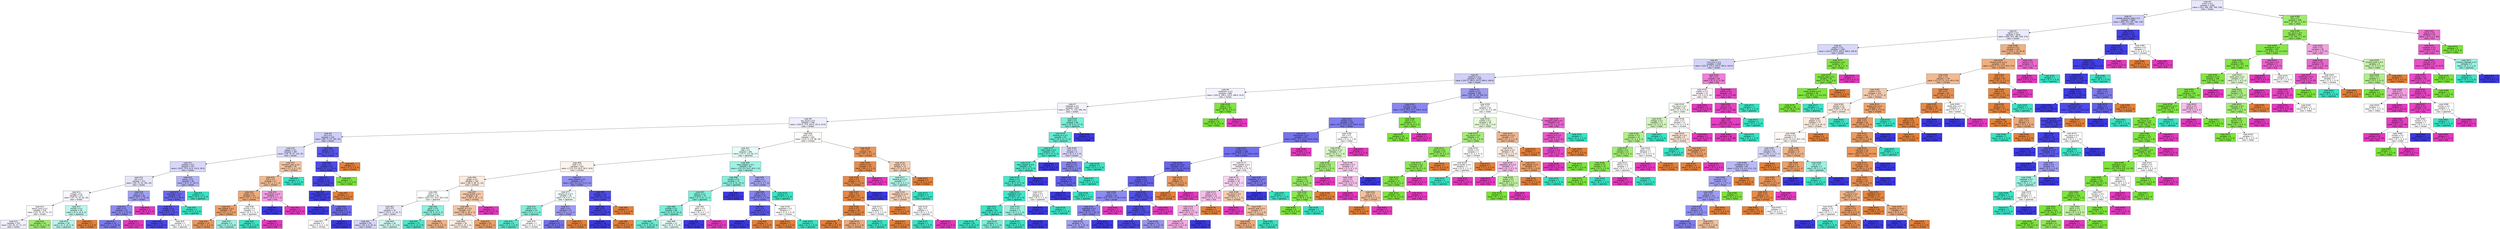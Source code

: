 digraph Tree {
node [shape=box, style="filled", color="black", fontname="helvetica"] ;
edge [fontname="helvetica"] ;
0 [label=<node &#35;0<br/>cumin &le; 0.5<br/>samples = 2298<br/>value = [412, 568, 290, 769, 259]<br/>class = korean>, fillcolor="#e8e8fc"] ;
1 [label=<node &#35;1<br/>roasted_sesame_seed &le; 0.5<br/>samples = 1860<br/>value = [408, 225, 285, 766, 176]<br/>class = korean>, fillcolor="#cfcef9"] ;
0 -> 1 [labeldistance=2.5, labelangle=45, headlabel="True"] ;
2 [label=<node &#35;2<br/>starch &le; 0.5<br/>samples = 1618<br/>value = [405, 225, 280, 534, 174]<br/>class = korean>, fillcolor="#eaeafc"] ;
1 -> 2 ;
3 [label=<node &#35;3<br/>yogurt &le; 0.5<br/>samples = 1399<br/>value = [253.0, 223.0, 264.0, 494.0, 165.0]<br/>class = korean>, fillcolor="#d7d7fa"] ;
2 -> 3 ;
4 [label=<node &#35;4<br/>lime_juice &le; 0.5<br/>samples = 1348<br/>value = [252.0, 175.0, 263.0, 494.0, 164.0]<br/>class = korean>, fillcolor="#d5d5f9"] ;
3 -> 4 ;
5 [label=<node &#35;5<br/>cayenne &le; 0.5<br/>samples = 1265<br/>value = [247.0, 166.0, 252.0, 494.0, 106.0]<br/>class = korean>, fillcolor="#d0d0f9"] ;
4 -> 5 ;
6 [label=<node &#35;6<br/>cardamom &le; 0.5<br/>samples = 866<br/>value = [202.0, 108.0, 233.0, 268.0, 55.0]<br/>class = korean>, fillcolor="#f4f4fe"] ;
5 -> 6 ;
7 [label=<node &#35;7<br/>seaweed &le; 0.5<br/>samples = 834<br/>value = [202, 77, 233, 268, 54]<br/>class = korean>, fillcolor="#f4f3fd"] ;
6 -> 7 ;
8 [label=<node &#35;8<br/>soy_sauce &le; 0.5<br/>samples = 766<br/>value = [202.0, 77.0, 182.0, 251.0, 54.0]<br/>class = korean>, fillcolor="#eeeefd"] ;
7 -> 8 ;
9 [label=<node &#35;9<br/>nut &le; 0.5<br/>samples = 424<br/>value = [80, 77, 67, 165, 35]<br/>class = korean>, fillcolor="#cfcef9"] ;
8 -> 9 ;
10 [label=<node &#35;10<br/>pepper &le; 0.5<br/>samples = 387<br/>value = [76, 76, 67, 133, 35]<br/>class = korean>, fillcolor="#dbdbfa"] ;
9 -> 10 ;
11 [label=<node &#35;11<br/>soybean &le; 0.5<br/>samples = 357<br/>value = [59.0, 75.0, 61.0, 132.0, 30.0]<br/>class = korean>, fillcolor="#d8d7fa"] ;
10 -> 11 ;
12 [label=<node &#35;12<br/>fish &le; 0.5<br/>samples = 311<br/>value = [59, 75, 44, 104, 29]<br/>class = korean>, fillcolor="#e7e7fc"] ;
11 -> 12 ;
13 [label=<node &#35;13<br/>vinegar &le; 0.5<br/>samples = 275<br/>value = [57, 74, 42, 82, 20]<br/>class = korean>, fillcolor="#f7f7fe"] ;
12 -> 13 ;
14 [label=<node &#35;14<br/>lemon_juice &le; 0.5<br/>samples = 236<br/>value = [53, 70, 23, 73, 17]<br/>class = korean>, fillcolor="#fbfbff"] ;
13 -> 14 ;
15 [label=<node &#35;15<br/>samples = 222<br/>value = [53, 59, 22, 71, 17]<br/>class = korean>, fillcolor="#f1f0fd"] ;
14 -> 15 ;
16 [label=<node &#35;16<br/>samples = 14<br/>value = [0, 11, 1, 2, 0]<br/>class = indian>, fillcolor="#9cec6b"] ;
14 -> 16 ;
17 [label=<node &#35;17<br/>chicken &le; 0.5<br/>samples = 39<br/>value = [4, 4, 19, 9, 3]<br/>class = japanese>, fillcolor="#bdf6ec"] ;
13 -> 17 ;
18 [label=<node &#35;18<br/>samples = 36<br/>value = [1, 4, 19, 9, 3]<br/>class = japanese>, fillcolor="#b6f5ea"] ;
17 -> 18 ;
19 [label=<node &#35;19<br/>samples = 3<br/>value = [3, 0, 0, 0, 0]<br/>class = chinese>, fillcolor="#e58139"] ;
17 -> 19 ;
20 [label=<node &#35;20<br/>pork &le; 0.5<br/>samples = 36<br/>value = [2, 1, 2, 22, 9]<br/>class = korean>, fillcolor="#a1a0f2"] ;
12 -> 20 ;
21 [label=<node &#35;21<br/>bean &le; 0.5<br/>samples = 33<br/>value = [2, 1, 2, 22, 6]<br/>class = korean>, fillcolor="#8b8af0"] ;
20 -> 21 ;
22 [label=<node &#35;22<br/>samples = 31<br/>value = [2, 1, 2, 22, 4]<br/>class = korean>, fillcolor="#7d7bee"] ;
21 -> 22 ;
23 [label=<node &#35;23<br/>samples = 2<br/>value = [0, 0, 0, 0, 2]<br/>class = thai>, fillcolor="#e539c0"] ;
21 -> 23 ;
24 [label=<node &#35;24<br/>samples = 3<br/>value = [0, 0, 0, 0, 3]<br/>class = thai>, fillcolor="#e539c0"] ;
20 -> 24 ;
25 [label=<node &#35;25<br/>barley &le; 0.5<br/>samples = 46<br/>value = [0, 0, 17, 28, 1]<br/>class = korean>, fillcolor="#b5b4f5"] ;
11 -> 25 ;
26 [label=<node &#35;26<br/>enokidake &le; 0.5<br/>samples = 35<br/>value = [0, 0, 6, 28, 1]<br/>class = korean>, fillcolor="#6b69eb"] ;
25 -> 26 ;
27 [label=<node &#35;27<br/>vinegar &le; 0.5<br/>samples = 32<br/>value = [0, 0, 3, 28, 1]<br/>class = korean>, fillcolor="#5754e9"] ;
26 -> 27 ;
28 [label=<node &#35;28<br/>samples = 30<br/>value = [0, 0, 2, 28, 0]<br/>class = korean>, fillcolor="#4a47e7"] ;
27 -> 28 ;
29 [label=<node &#35;29<br/>samples = 2<br/>value = [0, 0, 1, 0, 1]<br/>class = japanese>, fillcolor="#ffffff"] ;
27 -> 29 ;
30 [label=<node &#35;30<br/>samples = 3<br/>value = [0, 0, 3, 0, 0]<br/>class = japanese>, fillcolor="#39e5c5"] ;
26 -> 30 ;
31 [label=<node &#35;31<br/>samples = 11<br/>value = [0, 0, 11, 0, 0]<br/>class = japanese>, fillcolor="#39e5c5"] ;
25 -> 31 ;
32 [label=<node &#35;32<br/>mandarin_peel &le; 0.5<br/>samples = 30<br/>value = [17, 1, 6, 1, 5]<br/>class = chinese>, fillcolor="#f3c5a4"] ;
10 -> 32 ;
33 [label=<node &#35;33<br/>fish &le; 0.5<br/>samples = 27<br/>value = [17, 1, 3, 1, 5]<br/>class = chinese>, fillcolor="#f1ba93"] ;
32 -> 33 ;
34 [label=<node &#35;34<br/>bread &le; 0.5<br/>samples = 24<br/>value = [17, 1, 3, 0, 3]<br/>class = chinese>, fillcolor="#eeab7b"] ;
33 -> 34 ;
35 [label=<node &#35;35<br/>bell_pepper &le; 0.5<br/>samples = 22<br/>value = [17, 1, 2, 0, 2]<br/>class = chinese>, fillcolor="#eca06a"] ;
34 -> 35 ;
36 [label=<node &#35;36<br/>samples = 19<br/>value = [16, 1, 0, 0, 2]<br/>class = chinese>, fillcolor="#ea975c"] ;
35 -> 36 ;
37 [label=<node &#35;37<br/>samples = 3<br/>value = [1, 0, 2, 0, 0]<br/>class = japanese>, fillcolor="#9cf2e2"] ;
35 -> 37 ;
38 [label=<node &#35;38<br/>shrimp &le; 0.5<br/>samples = 2<br/>value = [0, 0, 1, 0, 1]<br/>class = japanese>, fillcolor="#ffffff"] ;
34 -> 38 ;
39 [label=<node &#35;39<br/>samples = 1<br/>value = [0, 0, 1, 0, 0]<br/>class = japanese>, fillcolor="#39e5c5"] ;
38 -> 39 ;
40 [label=<node &#35;40<br/>samples = 1<br/>value = [0, 0, 0, 0, 1]<br/>class = thai>, fillcolor="#e539c0"] ;
38 -> 40 ;
41 [label=<node &#35;41<br/>lemongrass &le; 0.5<br/>samples = 3<br/>value = [0, 0, 0, 1, 2]<br/>class = thai>, fillcolor="#f29ce0"] ;
33 -> 41 ;
42 [label=<node &#35;42<br/>samples = 1<br/>value = [0, 0, 0, 1, 0]<br/>class = korean>, fillcolor="#3c39e5"] ;
41 -> 42 ;
43 [label=<node &#35;43<br/>samples = 2<br/>value = [0, 0, 0, 0, 2]<br/>class = thai>, fillcolor="#e539c0"] ;
41 -> 43 ;
44 [label=<node &#35;44<br/>samples = 3<br/>value = [0, 0, 3, 0, 0]<br/>class = japanese>, fillcolor="#39e5c5"] ;
32 -> 44 ;
45 [label=<node &#35;45<br/>pepper &le; 0.5<br/>samples = 37<br/>value = [4, 1, 0, 32, 0]<br/>class = korean>, fillcolor="#5a57e9"] ;
9 -> 45 ;
46 [label=<node &#35;46<br/>rose &le; 0.5<br/>samples = 35<br/>value = [2, 1, 0, 32, 0]<br/>class = korean>, fillcolor="#4e4be7"] ;
45 -> 46 ;
47 [label=<node &#35;47<br/>shellfish &le; 0.5<br/>samples = 34<br/>value = [2, 0, 0, 32, 0]<br/>class = korean>, fillcolor="#4845e7"] ;
46 -> 47 ;
48 [label=<node &#35;48<br/>cane_molasses &le; 0.5<br/>samples = 33<br/>value = [1, 0, 0, 32, 0]<br/>class = korean>, fillcolor="#423fe6"] ;
47 -> 48 ;
49 [label=<node &#35;49<br/>samples = 28<br/>value = [0, 0, 0, 28, 0]<br/>class = korean>, fillcolor="#3c39e5"] ;
48 -> 49 ;
50 [label=<node &#35;50<br/>ginger &le; 0.5<br/>samples = 5<br/>value = [1, 0, 0, 4, 0]<br/>class = korean>, fillcolor="#6d6aec"] ;
48 -> 50 ;
51 [label=<node &#35;51<br/>samples = 2<br/>value = [1, 0, 0, 1, 0]<br/>class = chinese>, fillcolor="#ffffff"] ;
50 -> 51 ;
52 [label=<node &#35;52<br/>samples = 3<br/>value = [0, 0, 0, 3, 0]<br/>class = korean>, fillcolor="#3c39e5"] ;
50 -> 52 ;
53 [label=<node &#35;53<br/>samples = 1<br/>value = [1, 0, 0, 0, 0]<br/>class = chinese>, fillcolor="#e58139"] ;
47 -> 53 ;
54 [label=<node &#35;54<br/>samples = 1<br/>value = [0, 1, 0, 0, 0]<br/>class = indian>, fillcolor="#7be539"] ;
46 -> 54 ;
55 [label=<node &#35;55<br/>samples = 2<br/>value = [2, 0, 0, 0, 0]<br/>class = chinese>, fillcolor="#e58139"] ;
45 -> 55 ;
56 [label=<node &#35;56<br/>pork &le; 0.5<br/>samples = 342<br/>value = [122, 0, 115, 86, 19]<br/>class = chinese>, fillcolor="#fefbf9"] ;
8 -> 56 ;
57 [label=<node &#35;57<br/>sake &le; 0.5<br/>samples = 286<br/>value = [75, 0, 110, 84, 17]<br/>class = japanese>, fillcolor="#e6fcf8"] ;
56 -> 57 ;
58 [label=<node &#35;58<br/>beef &le; 0.5<br/>samples = 202<br/>value = [72.0, 0.0, 56.0, 58.0, 16.0]<br/>class = chinese>, fillcolor="#fcf3ec"] ;
57 -> 58 ;
59 [label=<node &#35;59<br/>ginger &le; 0.5<br/>samples = 160<br/>value = [66, 0, 48, 31, 15]<br/>class = chinese>, fillcolor="#fbebdf"] ;
58 -> 59 ;
60 [label=<node &#35;60<br/>wine &le; 0.5<br/>samples = 95<br/>value = [28.0, 0.0, 30.0, 29.0, 8.0]<br/>class = japanese>, fillcolor="#fcfffe"] ;
59 -> 60 ;
61 [label=<node &#35;61<br/>rice &le; 0.5<br/>samples = 76<br/>value = [23, 0, 17, 29, 7]<br/>class = korean>, fillcolor="#e9e9fc"] ;
60 -> 61 ;
62 [label=<node &#35;62<br/>samples = 50<br/>value = [18, 0, 6, 25, 1]<br/>class = korean>, fillcolor="#d4d4f9"] ;
61 -> 62 ;
63 [label=<node &#35;63<br/>samples = 26<br/>value = [5, 0, 11, 4, 6]<br/>class = japanese>, fillcolor="#cef8f0"] ;
61 -> 63 ;
64 [label=<node &#35;64<br/>garlic &le; 0.5<br/>samples = 19<br/>value = [5, 0, 13, 0, 1]<br/>class = japanese>, fillcolor="#8ef0de"] ;
60 -> 64 ;
65 [label=<node &#35;65<br/>samples = 13<br/>value = [1, 0, 12, 0, 0]<br/>class = japanese>, fillcolor="#49e7ca"] ;
64 -> 65 ;
66 [label=<node &#35;66<br/>samples = 6<br/>value = [4, 0, 1, 0, 1]<br/>class = chinese>, fillcolor="#efb388"] ;
64 -> 66 ;
67 [label=<node &#35;67<br/>peanut_butter &le; 0.5<br/>samples = 65<br/>value = [38, 0, 18, 2, 7]<br/>class = chinese>, fillcolor="#f4c9ab"] ;
59 -> 67 ;
68 [label=<node &#35;68<br/>sesame_oil &le; 0.5<br/>samples = 61<br/>value = [38, 0, 18, 2, 3]<br/>class = chinese>, fillcolor="#f3c4a3"] ;
67 -> 68 ;
69 [label=<node &#35;69<br/>samples = 36<br/>value = [18, 0, 15, 1, 2]<br/>class = chinese>, fillcolor="#fbede3"] ;
68 -> 69 ;
70 [label=<node &#35;70<br/>samples = 25<br/>value = [20, 0, 3, 1, 1]<br/>class = chinese>, fillcolor="#eb9e66"] ;
68 -> 70 ;
71 [label=<node &#35;71<br/>samples = 4<br/>value = [0, 0, 0, 0, 4]<br/>class = thai>, fillcolor="#e539c0"] ;
67 -> 71 ;
72 [label=<node &#35;72<br/>black_pepper &le; 0.5<br/>samples = 42<br/>value = [6.0, 0.0, 8.0, 27.0, 1.0]<br/>class = korean>, fillcolor="#9290f0"] ;
58 -> 72 ;
73 [label=<node &#35;73<br/>sesame_oil &le; 0.5<br/>samples = 20<br/>value = [4, 0, 8, 7, 1]<br/>class = japanese>, fillcolor="#f0fdfb"] ;
72 -> 73 ;
74 [label=<node &#35;74<br/>carrot &le; 0.5<br/>samples = 10<br/>value = [2, 0, 7, 1, 0]<br/>class = japanese>, fillcolor="#83efdb"] ;
73 -> 74 ;
75 [label=<node &#35;75<br/>samples = 8<br/>value = [1, 0, 7, 0, 0]<br/>class = japanese>, fillcolor="#55e9cd"] ;
74 -> 75 ;
76 [label=<node &#35;76<br/>samples = 2<br/>value = [1, 0, 0, 1, 0]<br/>class = chinese>, fillcolor="#ffffff"] ;
74 -> 76 ;
77 [label=<node &#35;77<br/>bean &le; 0.5<br/>samples = 10<br/>value = [2, 0, 1, 6, 1]<br/>class = korean>, fillcolor="#9e9cf2"] ;
73 -> 77 ;
78 [label=<node &#35;78<br/>samples = 8<br/>value = [0, 0, 1, 6, 1]<br/>class = korean>, fillcolor="#7472ec"] ;
77 -> 78 ;
79 [label=<node &#35;79<br/>samples = 2<br/>value = [2, 0, 0, 0, 0]<br/>class = chinese>, fillcolor="#e58139"] ;
77 -> 79 ;
80 [label=<node &#35;80<br/>soybean &le; 0.5<br/>samples = 22<br/>value = [2, 0, 0, 20, 0]<br/>class = korean>, fillcolor="#504de8"] ;
72 -> 80 ;
81 [label=<node &#35;81<br/>leek &le; 0.5<br/>samples = 21<br/>value = [1, 0, 0, 20, 0]<br/>class = korean>, fillcolor="#4643e6"] ;
80 -> 81 ;
82 [label=<node &#35;82<br/>samples = 20<br/>value = [0, 0, 0, 20, 0]<br/>class = korean>, fillcolor="#3c39e5"] ;
81 -> 82 ;
83 [label=<node &#35;83<br/>samples = 1<br/>value = [1, 0, 0, 0, 0]<br/>class = chinese>, fillcolor="#e58139"] ;
81 -> 83 ;
84 [label=<node &#35;84<br/>samples = 1<br/>value = [1, 0, 0, 0, 0]<br/>class = chinese>, fillcolor="#e58139"] ;
80 -> 84 ;
85 [label=<node &#35;85<br/>black_pepper &le; 0.5<br/>samples = 84<br/>value = [3.0, 0.0, 54.0, 26.0, 1.0]<br/>class = japanese>, fillcolor="#9ff2e3"] ;
57 -> 85 ;
86 [label=<node &#35;86<br/>tomato &le; 0.5<br/>samples = 72<br/>value = [1, 0, 51, 19, 1]<br/>class = japanese>, fillcolor="#87efdc"] ;
85 -> 86 ;
87 [label=<node &#35;87<br/>peanut &le; 0.5<br/>samples = 70<br/>value = [1, 0, 51, 17, 1]<br/>class = japanese>, fillcolor="#80eeda"] ;
86 -> 87 ;
88 [label=<node &#35;88<br/>shiitake &le; 0.5<br/>samples = 68<br/>value = [1, 0, 51, 16, 0]<br/>class = japanese>, fillcolor="#7aeed8"] ;
87 -> 88 ;
89 [label=<node &#35;89<br/>samples = 55<br/>value = [1, 0, 44, 10, 0]<br/>class = japanese>, fillcolor="#69ebd3"] ;
88 -> 89 ;
90 [label=<node &#35;90<br/>samples = 13<br/>value = [0, 0, 7, 6, 0]<br/>class = japanese>, fillcolor="#e3fbf7"] ;
88 -> 90 ;
91 [label=<node &#35;91<br/>garlic &le; 0.5<br/>samples = 2<br/>value = [0, 0, 0, 1, 1]<br/>class = korean>, fillcolor="#ffffff"] ;
87 -> 91 ;
92 [label=<node &#35;92<br/>samples = 1<br/>value = [0, 0, 0, 1, 0]<br/>class = korean>, fillcolor="#3c39e5"] ;
91 -> 92 ;
93 [label=<node &#35;93<br/>samples = 1<br/>value = [0, 0, 0, 0, 1]<br/>class = thai>, fillcolor="#e539c0"] ;
91 -> 93 ;
94 [label=<node &#35;94<br/>samples = 2<br/>value = [0, 0, 0, 2, 0]<br/>class = korean>, fillcolor="#3c39e5"] ;
86 -> 94 ;
95 [label=<node &#35;95<br/>kelp &le; 0.5<br/>samples = 12<br/>value = [2, 0, 3, 7, 0]<br/>class = korean>, fillcolor="#a8a7f3"] ;
85 -> 95 ;
96 [label=<node &#35;96<br/>carrot &le; 0.5<br/>samples = 10<br/>value = [2, 0, 1, 7, 0]<br/>class = korean>, fillcolor="#8583ef"] ;
95 -> 96 ;
97 [label=<node &#35;97<br/>nut &le; 0.5<br/>samples = 8<br/>value = [1, 0, 0, 7, 0]<br/>class = korean>, fillcolor="#5855e9"] ;
96 -> 97 ;
98 [label=<node &#35;98<br/>samples = 7<br/>value = [0, 0, 0, 7, 0]<br/>class = korean>, fillcolor="#3c39e5"] ;
97 -> 98 ;
99 [label=<node &#35;99<br/>samples = 1<br/>value = [1, 0, 0, 0, 0]<br/>class = chinese>, fillcolor="#e58139"] ;
97 -> 99 ;
100 [label=<node &#35;100<br/>vegetable &le; 0.5<br/>samples = 2<br/>value = [1, 0, 1, 0, 0]<br/>class = chinese>, fillcolor="#ffffff"] ;
96 -> 100 ;
101 [label=<node &#35;101<br/>samples = 1<br/>value = [1, 0, 0, 0, 0]<br/>class = chinese>, fillcolor="#e58139"] ;
100 -> 101 ;
102 [label=<node &#35;102<br/>samples = 1<br/>value = [0, 0, 1, 0, 0]<br/>class = japanese>, fillcolor="#39e5c5"] ;
100 -> 102 ;
103 [label=<node &#35;103<br/>samples = 2<br/>value = [0, 0, 2, 0, 0]<br/>class = japanese>, fillcolor="#39e5c5"] ;
95 -> 103 ;
104 [label=<node &#35;104<br/>rice &le; 0.5<br/>samples = 56<br/>value = [47, 0, 5, 2, 2]<br/>class = chinese>, fillcolor="#ea975c"] ;
56 -> 104 ;
105 [label=<node &#35;105<br/>coconut &le; 0.5<br/>samples = 44<br/>value = [40, 0, 1, 2, 1]<br/>class = chinese>, fillcolor="#e78d4c"] ;
104 -> 105 ;
106 [label=<node &#35;106<br/>yeast &le; 0.5<br/>samples = 43<br/>value = [40, 0, 1, 2, 0]<br/>class = chinese>, fillcolor="#e78a47"] ;
105 -> 106 ;
107 [label=<node &#35;107<br/>cider &le; 0.5<br/>samples = 42<br/>value = [40, 0, 1, 1, 0]<br/>class = chinese>, fillcolor="#e68743"] ;
106 -> 107 ;
108 [label=<node &#35;108<br/>onion &le; 0.5<br/>samples = 40<br/>value = [39, 0, 0, 1, 0]<br/>class = chinese>, fillcolor="#e6843e"] ;
107 -> 108 ;
109 [label=<node &#35;109<br/>samples = 36<br/>value = [36, 0, 0, 0, 0]<br/>class = chinese>, fillcolor="#e58139"] ;
108 -> 109 ;
110 [label=<node &#35;110<br/>samples = 4<br/>value = [3, 0, 0, 1, 0]<br/>class = chinese>, fillcolor="#eeab7b"] ;
108 -> 110 ;
111 [label=<node &#35;111<br/>sherry &le; 0.5<br/>samples = 2<br/>value = [1, 0, 1, 0, 0]<br/>class = chinese>, fillcolor="#ffffff"] ;
107 -> 111 ;
112 [label=<node &#35;112<br/>samples = 1<br/>value = [0, 0, 1, 0, 0]<br/>class = japanese>, fillcolor="#39e5c5"] ;
111 -> 112 ;
113 [label=<node &#35;113<br/>samples = 1<br/>value = [1, 0, 0, 0, 0]<br/>class = chinese>, fillcolor="#e58139"] ;
111 -> 113 ;
114 [label=<node &#35;114<br/>samples = 1<br/>value = [0, 0, 0, 1, 0]<br/>class = korean>, fillcolor="#3c39e5"] ;
106 -> 114 ;
115 [label=<node &#35;115<br/>samples = 1<br/>value = [0, 0, 0, 0, 1]<br/>class = thai>, fillcolor="#e539c0"] ;
105 -> 115 ;
116 [label=<node &#35;116<br/>pepper &le; 0.5<br/>samples = 12<br/>value = [7, 0, 4, 0, 1]<br/>class = chinese>, fillcolor="#f5d0b5"] ;
104 -> 116 ;
117 [label=<node &#35;117<br/>sesame_oil &le; 0.5<br/>samples = 7<br/>value = [2, 0, 4, 0, 1]<br/>class = japanese>, fillcolor="#b0f5e8"] ;
116 -> 117 ;
118 [label=<node &#35;118<br/>vegetable_oil &le; 0.5<br/>samples = 4<br/>value = [2, 0, 1, 0, 1]<br/>class = chinese>, fillcolor="#f6d5bd"] ;
117 -> 118 ;
119 [label=<node &#35;119<br/>samples = 2<br/>value = [2, 0, 0, 0, 0]<br/>class = chinese>, fillcolor="#e58139"] ;
118 -> 119 ;
120 [label=<node &#35;120<br/>egg &le; 0.5<br/>samples = 2<br/>value = [0, 0, 1, 0, 1]<br/>class = japanese>, fillcolor="#ffffff"] ;
118 -> 120 ;
121 [label=<node &#35;121<br/>samples = 1<br/>value = [0, 0, 1, 0, 0]<br/>class = japanese>, fillcolor="#39e5c5"] ;
120 -> 121 ;
122 [label=<node &#35;122<br/>samples = 1<br/>value = [0, 0, 0, 0, 1]<br/>class = thai>, fillcolor="#e539c0"] ;
120 -> 122 ;
123 [label=<node &#35;123<br/>samples = 3<br/>value = [0, 0, 3, 0, 0]<br/>class = japanese>, fillcolor="#39e5c5"] ;
117 -> 123 ;
124 [label=<node &#35;124<br/>samples = 5<br/>value = [5, 0, 0, 0, 0]<br/>class = chinese>, fillcolor="#e58139"] ;
116 -> 124 ;
125 [label=<node &#35;125<br/>beef &le; 0.5<br/>samples = 68<br/>value = [0, 0, 51, 17, 0]<br/>class = japanese>, fillcolor="#7beed8"] ;
7 -> 125 ;
126 [label=<node &#35;126<br/>sesame_oil &le; 0.5<br/>samples = 62<br/>value = [0, 0, 51, 11, 0]<br/>class = japanese>, fillcolor="#64ebd2"] ;
125 -> 126 ;
127 [label=<node &#35;127<br/>black_bean &le; 0.5<br/>samples = 53<br/>value = [0, 0, 47, 6, 0]<br/>class = japanese>, fillcolor="#52e8cc"] ;
126 -> 127 ;
128 [label=<node &#35;128<br/>black_pepper &le; 0.5<br/>samples = 52<br/>value = [0, 0, 47, 5, 0]<br/>class = japanese>, fillcolor="#4ee8cb"] ;
127 -> 128 ;
129 [label=<node &#35;129<br/>wheat &le; 0.5<br/>samples = 51<br/>value = [0, 0, 47, 4, 0]<br/>class = japanese>, fillcolor="#4ae7ca"] ;
128 -> 129 ;
130 [label=<node &#35;130<br/>vegetable &le; 0.5<br/>samples = 47<br/>value = [0, 0, 45, 2, 0]<br/>class = japanese>, fillcolor="#42e6c8"] ;
129 -> 130 ;
131 [label=<node &#35;131<br/>kelp &le; 0.5<br/>samples = 44<br/>value = [0, 0, 43, 1, 0]<br/>class = japanese>, fillcolor="#3ee6c6"] ;
130 -> 131 ;
132 [label=<node &#35;132<br/>samples = 40<br/>value = [0, 0, 40, 0, 0]<br/>class = japanese>, fillcolor="#39e5c5"] ;
131 -> 132 ;
133 [label=<node &#35;133<br/>samples = 4<br/>value = [0, 0, 3, 1, 0]<br/>class = japanese>, fillcolor="#7beed8"] ;
131 -> 133 ;
134 [label=<node &#35;134<br/>tuna &le; 0.5<br/>samples = 3<br/>value = [0, 0, 2, 1, 0]<br/>class = japanese>, fillcolor="#9cf2e2"] ;
130 -> 134 ;
135 [label=<node &#35;135<br/>samples = 2<br/>value = [0, 0, 2, 0, 0]<br/>class = japanese>, fillcolor="#39e5c5"] ;
134 -> 135 ;
136 [label=<node &#35;136<br/>samples = 1<br/>value = [0, 0, 0, 1, 0]<br/>class = korean>, fillcolor="#3c39e5"] ;
134 -> 136 ;
137 [label=<node &#35;137<br/>squid &le; 0.5<br/>samples = 4<br/>value = [0, 0, 2, 2, 0]<br/>class = japanese>, fillcolor="#ffffff"] ;
129 -> 137 ;
138 [label=<node &#35;138<br/>samples = 2<br/>value = [0, 0, 0, 2, 0]<br/>class = korean>, fillcolor="#3c39e5"] ;
137 -> 138 ;
139 [label=<node &#35;139<br/>samples = 2<br/>value = [0, 0, 2, 0, 0]<br/>class = japanese>, fillcolor="#39e5c5"] ;
137 -> 139 ;
140 [label=<node &#35;140<br/>samples = 1<br/>value = [0, 0, 0, 1, 0]<br/>class = korean>, fillcolor="#3c39e5"] ;
128 -> 140 ;
141 [label=<node &#35;141<br/>samples = 1<br/>value = [0, 0, 0, 1, 0]<br/>class = korean>, fillcolor="#3c39e5"] ;
127 -> 141 ;
142 [label=<node &#35;142<br/>wine &le; 0.5<br/>samples = 9<br/>value = [0, 0, 4, 5, 0]<br/>class = korean>, fillcolor="#d8d7fa"] ;
126 -> 142 ;
143 [label=<node &#35;143<br/>lettuce &le; 0.5<br/>samples = 7<br/>value = [0, 0, 2, 5, 0]<br/>class = korean>, fillcolor="#8a88ef"] ;
142 -> 143 ;
144 [label=<node &#35;144<br/>chicken &le; 0.5<br/>samples = 6<br/>value = [0, 0, 1, 5, 0]<br/>class = korean>, fillcolor="#6361ea"] ;
143 -> 144 ;
145 [label=<node &#35;145<br/>samples = 5<br/>value = [0, 0, 0, 5, 0]<br/>class = korean>, fillcolor="#3c39e5"] ;
144 -> 145 ;
146 [label=<node &#35;146<br/>samples = 1<br/>value = [0, 0, 1, 0, 0]<br/>class = japanese>, fillcolor="#39e5c5"] ;
144 -> 146 ;
147 [label=<node &#35;147<br/>samples = 1<br/>value = [0, 0, 1, 0, 0]<br/>class = japanese>, fillcolor="#39e5c5"] ;
143 -> 147 ;
148 [label=<node &#35;148<br/>samples = 2<br/>value = [0, 0, 2, 0, 0]<br/>class = japanese>, fillcolor="#39e5c5"] ;
142 -> 148 ;
149 [label=<node &#35;149<br/>samples = 6<br/>value = [0, 0, 0, 6, 0]<br/>class = korean>, fillcolor="#3c39e5"] ;
125 -> 149 ;
150 [label=<node &#35;150<br/>bean &le; 0.5<br/>samples = 32<br/>value = [0, 31, 0, 0, 1]<br/>class = indian>, fillcolor="#7fe63f"] ;
6 -> 150 ;
151 [label=<node &#35;151<br/>samples = 31<br/>value = [0, 31, 0, 0, 0]<br/>class = indian>, fillcolor="#7be539"] ;
150 -> 151 ;
152 [label=<node &#35;152<br/>samples = 1<br/>value = [0, 0, 0, 0, 1]<br/>class = thai>, fillcolor="#e539c0"] ;
150 -> 152 ;
153 [label=<node &#35;153<br/>cilantro &le; 0.5<br/>samples = 399<br/>value = [45, 58, 19, 226, 51]<br/>class = korean>, fillcolor="#9f9df2"] ;
5 -> 153 ;
154 [label=<node &#35;154<br/>turmeric &le; 0.5<br/>samples = 345<br/>value = [31.0, 39.0, 16.0, 226.0, 33.0]<br/>class = korean>, fillcolor="#8886ef"] ;
153 -> 154 ;
155 [label=<node &#35;155<br/>tomato &le; 0.5<br/>samples = 328<br/>value = [31.0, 23.0, 16.0, 226.0, 32.0]<br/>class = korean>, fillcolor="#7f7dee"] ;
154 -> 155 ;
156 [label=<node &#35;156<br/>lemongrass &le; 0.5<br/>samples = 307<br/>value = [28.0, 15.0, 15.0, 225.0, 24.0]<br/>class = korean>, fillcolor="#7573ed"] ;
155 -> 156 ;
157 [label=<node &#35;157<br/>chicken &le; 0.5<br/>samples = 299<br/>value = [28.0, 15.0, 15.0, 225.0, 16.0]<br/>class = korean>, fillcolor="#716fec"] ;
156 -> 157 ;
158 [label=<node &#35;158<br/>peanut_oil &le; 0.5<br/>samples = 277<br/>value = [24, 15, 10, 219, 9]<br/>class = korean>, fillcolor="#6966eb"] ;
157 -> 158 ;
159 [label=<node &#35;159<br/>scallion &le; 0.5<br/>samples = 271<br/>value = [19, 15, 10, 219, 8]<br/>class = korean>, fillcolor="#6462ea"] ;
158 -> 159 ;
160 [label=<node &#35;160<br/>lime &le; 0.5<br/>samples = 95<br/>value = [5.0, 15.0, 7.0, 62.0, 6.0]<br/>class = korean>, fillcolor="#8c8bf0"] ;
159 -> 160 ;
161 [label=<node &#35;161<br/>vegetable &le; 0.5<br/>samples = 92<br/>value = [5, 15, 7, 62, 3]<br/>class = korean>, fillcolor="#8886ef"] ;
160 -> 161 ;
162 [label=<node &#35;162<br/>samples = 72<br/>value = [5, 15, 7, 42, 3]<br/>class = korean>, fillcolor="#a3a1f3"] ;
161 -> 162 ;
163 [label=<node &#35;163<br/>samples = 20<br/>value = [0, 0, 0, 20, 0]<br/>class = korean>, fillcolor="#3c39e5"] ;
161 -> 163 ;
164 [label=<node &#35;164<br/>samples = 3<br/>value = [0, 0, 0, 0, 3]<br/>class = thai>, fillcolor="#e539c0"] ;
160 -> 164 ;
165 [label=<node &#35;165<br/>peanut &le; 0.5<br/>samples = 176<br/>value = [14, 0, 3, 157, 2]<br/>class = korean>, fillcolor="#5350e8"] ;
159 -> 165 ;
166 [label=<node &#35;166<br/>vinegar &le; 0.5<br/>samples = 174<br/>value = [14, 0, 3, 157, 0]<br/>class = korean>, fillcolor="#514ee8"] ;
165 -> 166 ;
167 [label=<node &#35;167<br/>samples = 151<br/>value = [8, 0, 1, 142, 0]<br/>class = korean>, fillcolor="#4845e7"] ;
166 -> 167 ;
168 [label=<node &#35;168<br/>samples = 23<br/>value = [6, 0, 2, 15, 0]<br/>class = korean>, fillcolor="#9896f1"] ;
166 -> 168 ;
169 [label=<node &#35;169<br/>samples = 2<br/>value = [0, 0, 0, 0, 2]<br/>class = thai>, fillcolor="#e539c0"] ;
165 -> 169 ;
170 [label=<node &#35;170<br/>egg &le; 0.5<br/>samples = 6<br/>value = [5, 0, 0, 0, 1]<br/>class = chinese>, fillcolor="#ea9a61"] ;
158 -> 170 ;
171 [label=<node &#35;171<br/>samples = 5<br/>value = [5, 0, 0, 0, 0]<br/>class = chinese>, fillcolor="#e58139"] ;
170 -> 171 ;
172 [label=<node &#35;172<br/>samples = 1<br/>value = [0, 0, 0, 0, 1]<br/>class = thai>, fillcolor="#e539c0"] ;
170 -> 172 ;
173 [label=<node &#35;173<br/>black_pepper &le; 0.5<br/>samples = 22<br/>value = [4, 0, 5, 6, 7]<br/>class = thai>, fillcolor="#fdf3fb"] ;
157 -> 173 ;
174 [label=<node &#35;174<br/>vinegar &le; 0.5<br/>samples = 18<br/>value = [4, 0, 4, 3, 7]<br/>class = thai>, fillcolor="#f9d5f2"] ;
173 -> 174 ;
175 [label=<node &#35;175<br/>sherry &le; 0.5<br/>samples = 12<br/>value = [1, 0, 3, 2, 6]<br/>class = thai>, fillcolor="#f6bdea"] ;
174 -> 175 ;
176 [label=<node &#35;176<br/>sake &le; 0.5<br/>samples = 11<br/>value = [0, 0, 3, 2, 6]<br/>class = thai>, fillcolor="#f5b5e7"] ;
175 -> 176 ;
177 [label=<node &#35;177<br/>samples = 10<br/>value = [0, 0, 3, 1, 6]<br/>class = thai>, fillcolor="#f4aae4"] ;
176 -> 177 ;
178 [label=<node &#35;178<br/>samples = 1<br/>value = [0, 0, 0, 1, 0]<br/>class = korean>, fillcolor="#3c39e5"] ;
176 -> 178 ;
179 [label=<node &#35;179<br/>samples = 1<br/>value = [1, 0, 0, 0, 0]<br/>class = chinese>, fillcolor="#e58139"] ;
175 -> 179 ;
180 [label=<node &#35;180<br/>soy_sauce &le; 0.5<br/>samples = 6<br/>value = [3, 0, 1, 1, 1]<br/>class = chinese>, fillcolor="#f5cdb0"] ;
174 -> 180 ;
181 [label=<node &#35;181<br/>samples = 1<br/>value = [0, 0, 0, 0, 1]<br/>class = thai>, fillcolor="#e539c0"] ;
180 -> 181 ;
182 [label=<node &#35;182<br/>sesame_seed &le; 0.5<br/>samples = 5<br/>value = [3, 0, 1, 1, 0]<br/>class = chinese>, fillcolor="#f2c09c"] ;
180 -> 182 ;
183 [label=<node &#35;183<br/>samples = 4<br/>value = [3, 0, 0, 1, 0]<br/>class = chinese>, fillcolor="#eeab7b"] ;
182 -> 183 ;
184 [label=<node &#35;184<br/>samples = 1<br/>value = [0, 0, 1, 0, 0]<br/>class = japanese>, fillcolor="#39e5c5"] ;
182 -> 184 ;
185 [label=<node &#35;185<br/>vegetable_oil &le; 0.5<br/>samples = 4<br/>value = [0, 0, 1, 3, 0]<br/>class = korean>, fillcolor="#7d7bee"] ;
173 -> 185 ;
186 [label=<node &#35;186<br/>samples = 3<br/>value = [0, 0, 0, 3, 0]<br/>class = korean>, fillcolor="#3c39e5"] ;
185 -> 186 ;
187 [label=<node &#35;187<br/>samples = 1<br/>value = [0, 0, 1, 0, 0]<br/>class = japanese>, fillcolor="#39e5c5"] ;
185 -> 187 ;
188 [label=<node &#35;188<br/>samples = 8<br/>value = [0, 0, 0, 0, 8]<br/>class = thai>, fillcolor="#e539c0"] ;
156 -> 188 ;
189 [label=<node &#35;189<br/>fish &le; 0.5<br/>samples = 21<br/>value = [3, 8, 1, 1, 8]<br/>class = indian>, fillcolor="#ffffff"] ;
155 -> 189 ;
190 [label=<node &#35;190<br/>soy_sauce &le; 0.5<br/>samples = 17<br/>value = [3, 8, 1, 1, 4]<br/>class = indian>, fillcolor="#d6f7c2"] ;
189 -> 190 ;
191 [label=<node &#35;191<br/>coconut &le; 0.5<br/>samples = 11<br/>value = [1, 8, 1, 0, 1]<br/>class = indian>, fillcolor="#a3ed74"] ;
190 -> 191 ;
192 [label=<node &#35;192<br/>bacon &le; 0.5<br/>samples = 10<br/>value = [1, 8, 1, 0, 0]<br/>class = indian>, fillcolor="#98eb65"] ;
191 -> 192 ;
193 [label=<node &#35;193<br/>bay &le; 0.5<br/>samples = 9<br/>value = [0, 8, 1, 0, 0]<br/>class = indian>, fillcolor="#8ce852"] ;
192 -> 193 ;
194 [label=<node &#35;194<br/>samples = 8<br/>value = [0, 8, 0, 0, 0]<br/>class = indian>, fillcolor="#7be539"] ;
193 -> 194 ;
195 [label=<node &#35;195<br/>samples = 1<br/>value = [0, 0, 1, 0, 0]<br/>class = japanese>, fillcolor="#39e5c5"] ;
193 -> 195 ;
196 [label=<node &#35;196<br/>samples = 1<br/>value = [1, 0, 0, 0, 0]<br/>class = chinese>, fillcolor="#e58139"] ;
192 -> 196 ;
197 [label=<node &#35;197<br/>samples = 1<br/>value = [0, 0, 0, 0, 1]<br/>class = thai>, fillcolor="#e539c0"] ;
191 -> 197 ;
198 [label=<node &#35;198<br/>matsutake &le; 0.5<br/>samples = 6<br/>value = [2, 0, 0, 1, 3]<br/>class = thai>, fillcolor="#f8ceef"] ;
190 -> 198 ;
199 [label=<node &#35;199<br/>corn &le; 0.5<br/>samples = 5<br/>value = [2, 0, 0, 0, 3]<br/>class = thai>, fillcolor="#f6bdea"] ;
198 -> 199 ;
200 [label=<node &#35;200<br/>samples = 2<br/>value = [0, 0, 0, 0, 2]<br/>class = thai>, fillcolor="#e539c0"] ;
199 -> 200 ;
201 [label=<node &#35;201<br/>nut &le; 0.5<br/>samples = 3<br/>value = [2, 0, 0, 0, 1]<br/>class = chinese>, fillcolor="#f2c09c"] ;
199 -> 201 ;
202 [label=<node &#35;202<br/>samples = 2<br/>value = [2, 0, 0, 0, 0]<br/>class = chinese>, fillcolor="#e58139"] ;
201 -> 202 ;
203 [label=<node &#35;203<br/>samples = 1<br/>value = [0, 0, 0, 0, 1]<br/>class = thai>, fillcolor="#e539c0"] ;
201 -> 203 ;
204 [label=<node &#35;204<br/>samples = 1<br/>value = [0, 0, 0, 1, 0]<br/>class = korean>, fillcolor="#3c39e5"] ;
198 -> 204 ;
205 [label=<node &#35;205<br/>samples = 4<br/>value = [0, 0, 0, 0, 4]<br/>class = thai>, fillcolor="#e539c0"] ;
189 -> 205 ;
206 [label=<node &#35;206<br/>basil &le; 0.5<br/>samples = 17<br/>value = [0, 16, 0, 0, 1]<br/>class = indian>, fillcolor="#83e745"] ;
154 -> 206 ;
207 [label=<node &#35;207<br/>samples = 16<br/>value = [0, 16, 0, 0, 0]<br/>class = indian>, fillcolor="#7be539"] ;
206 -> 207 ;
208 [label=<node &#35;208<br/>samples = 1<br/>value = [0, 0, 0, 0, 1]<br/>class = thai>, fillcolor="#e539c0"] ;
206 -> 208 ;
209 [label=<node &#35;209<br/>fish &le; 0.5<br/>samples = 54<br/>value = [14, 19, 3, 0, 18]<br/>class = indian>, fillcolor="#fbfefa"] ;
153 -> 209 ;
210 [label=<node &#35;210<br/>scallion &le; 0.5<br/>samples = 39<br/>value = [13, 18, 2, 0, 6]<br/>class = indian>, fillcolor="#e6fad9"] ;
209 -> 210 ;
211 [label=<node &#35;211<br/>soy_sauce &le; 0.5<br/>samples = 22<br/>value = [2, 16, 1, 0, 3]<br/>class = indian>, fillcolor="#a5ed78"] ;
210 -> 211 ;
212 [label=<node &#35;212<br/>olive_oil &le; 0.5<br/>samples = 19<br/>value = [1, 16, 0, 0, 2]<br/>class = indian>, fillcolor="#92ea5c"] ;
211 -> 212 ;
213 [label=<node &#35;213<br/>cucumber &le; 0.5<br/>samples = 18<br/>value = [0, 16, 0, 0, 2]<br/>class = indian>, fillcolor="#8ce852"] ;
212 -> 213 ;
214 [label=<node &#35;214<br/>root &le; 0.5<br/>samples = 17<br/>value = [0, 16, 0, 0, 1]<br/>class = indian>, fillcolor="#83e745"] ;
213 -> 214 ;
215 [label=<node &#35;215<br/>samples = 16<br/>value = [0, 16, 0, 0, 0]<br/>class = indian>, fillcolor="#7be539"] ;
214 -> 215 ;
216 [label=<node &#35;216<br/>samples = 1<br/>value = [0, 0, 0, 0, 1]<br/>class = thai>, fillcolor="#e539c0"] ;
214 -> 216 ;
217 [label=<node &#35;217<br/>samples = 1<br/>value = [0, 0, 0, 0, 1]<br/>class = thai>, fillcolor="#e539c0"] ;
213 -> 217 ;
218 [label=<node &#35;218<br/>samples = 1<br/>value = [1, 0, 0, 0, 0]<br/>class = chinese>, fillcolor="#e58139"] ;
212 -> 218 ;
219 [label=<node &#35;219<br/>chicken &le; 0.5<br/>samples = 3<br/>value = [1, 0, 1, 0, 1]<br/>class = chinese>, fillcolor="#ffffff"] ;
211 -> 219 ;
220 [label=<node &#35;220<br/>peanut_butter &le; 0.5<br/>samples = 2<br/>value = [0, 0, 1, 0, 1]<br/>class = japanese>, fillcolor="#ffffff"] ;
219 -> 220 ;
221 [label=<node &#35;221<br/>samples = 1<br/>value = [0, 0, 1, 0, 0]<br/>class = japanese>, fillcolor="#39e5c5"] ;
220 -> 221 ;
222 [label=<node &#35;222<br/>samples = 1<br/>value = [0, 0, 0, 0, 1]<br/>class = thai>, fillcolor="#e539c0"] ;
220 -> 222 ;
223 [label=<node &#35;223<br/>samples = 1<br/>value = [1, 0, 0, 0, 0]<br/>class = chinese>, fillcolor="#e58139"] ;
219 -> 223 ;
224 [label=<node &#35;224<br/>sesame_oil &le; 0.5<br/>samples = 17<br/>value = [11, 2, 1, 0, 3]<br/>class = chinese>, fillcolor="#f0b78e"] ;
210 -> 224 ;
225 [label=<node &#35;225<br/>soy_sauce &le; 0.5<br/>samples = 10<br/>value = [4, 2, 1, 0, 3]<br/>class = chinese>, fillcolor="#fbede3"] ;
224 -> 225 ;
226 [label=<node &#35;226<br/>vegetable_oil &le; 0.5<br/>samples = 5<br/>value = [0, 2, 0, 0, 3]<br/>class = thai>, fillcolor="#f6bdea"] ;
225 -> 226 ;
227 [label=<node &#35;227<br/>samples = 2<br/>value = [0, 0, 0, 0, 2]<br/>class = thai>, fillcolor="#e539c0"] ;
226 -> 227 ;
228 [label=<node &#35;228<br/>oyster &le; 0.5<br/>samples = 3<br/>value = [0, 2, 0, 0, 1]<br/>class = indian>, fillcolor="#bdf29c"] ;
226 -> 228 ;
229 [label=<node &#35;229<br/>samples = 2<br/>value = [0, 2, 0, 0, 0]<br/>class = indian>, fillcolor="#7be539"] ;
228 -> 229 ;
230 [label=<node &#35;230<br/>samples = 1<br/>value = [0, 0, 0, 0, 1]<br/>class = thai>, fillcolor="#e539c0"] ;
228 -> 230 ;
231 [label=<node &#35;231<br/>bell_pepper &le; 0.5<br/>samples = 5<br/>value = [4, 0, 1, 0, 0]<br/>class = chinese>, fillcolor="#eca06a"] ;
225 -> 231 ;
232 [label=<node &#35;232<br/>samples = 4<br/>value = [4, 0, 0, 0, 0]<br/>class = chinese>, fillcolor="#e58139"] ;
231 -> 232 ;
233 [label=<node &#35;233<br/>samples = 1<br/>value = [0, 0, 1, 0, 0]<br/>class = japanese>, fillcolor="#39e5c5"] ;
231 -> 233 ;
234 [label=<node &#35;234<br/>samples = 7<br/>value = [7, 0, 0, 0, 0]<br/>class = chinese>, fillcolor="#e58139"] ;
224 -> 234 ;
235 [label=<node &#35;235<br/>mandarin_peel &le; 0.5<br/>samples = 15<br/>value = [1, 1, 1, 0, 12]<br/>class = thai>, fillcolor="#eb63ce"] ;
209 -> 235 ;
236 [label=<node &#35;236<br/>sesame_oil &le; 0.5<br/>samples = 14<br/>value = [1, 1, 0, 0, 12]<br/>class = thai>, fillcolor="#e957ca"] ;
235 -> 236 ;
237 [label=<node &#35;237<br/>turmeric &le; 0.5<br/>samples = 13<br/>value = [0, 1, 0, 0, 12]<br/>class = thai>, fillcolor="#e749c5"] ;
236 -> 237 ;
238 [label=<node &#35;238<br/>samples = 12<br/>value = [0, 0, 0, 0, 12]<br/>class = thai>, fillcolor="#e539c0"] ;
237 -> 238 ;
239 [label=<node &#35;239<br/>samples = 1<br/>value = [0, 1, 0, 0, 0]<br/>class = indian>, fillcolor="#7be539"] ;
237 -> 239 ;
240 [label=<node &#35;240<br/>samples = 1<br/>value = [1, 0, 0, 0, 0]<br/>class = chinese>, fillcolor="#e58139"] ;
236 -> 240 ;
241 [label=<node &#35;241<br/>samples = 1<br/>value = [0, 0, 1, 0, 0]<br/>class = japanese>, fillcolor="#39e5c5"] ;
235 -> 241 ;
242 [label=<node &#35;242<br/>fish &le; 0.5<br/>samples = 83<br/>value = [5, 9, 11, 0, 58]<br/>class = thai>, fillcolor="#ee7ed6"] ;
4 -> 242 ;
243 [label=<node &#35;243<br/>scallion &le; 0.5<br/>samples = 32<br/>value = [5, 9, 8, 0, 10]<br/>class = thai>, fillcolor="#fef6fc"] ;
242 -> 243 ;
244 [label=<node &#35;244<br/>soy_sauce &le; 0.5<br/>samples = 28<br/>value = [5, 9, 8, 0, 6]<br/>class = indian>, fillcolor="#f8fef5"] ;
243 -> 244 ;
245 [label=<node &#35;245<br/>vinegar &le; 0.5<br/>samples = 17<br/>value = [1, 9, 5, 0, 2]<br/>class = indian>, fillcolor="#d3f6bd"] ;
244 -> 245 ;
246 [label=<node &#35;246<br/>chicken &le; 0.5<br/>samples = 14<br/>value = [1, 9, 2, 0, 2]<br/>class = indian>, fillcolor="#b2f08c"] ;
245 -> 246 ;
247 [label=<node &#35;247<br/>shallot &le; 0.5<br/>samples = 12<br/>value = [0, 9, 2, 0, 1]<br/>class = indian>, fillcolor="#a3ed74"] ;
246 -> 247 ;
248 [label=<node &#35;248<br/>wasabi &le; 0.5<br/>samples = 10<br/>value = [0, 9, 1, 0, 0]<br/>class = indian>, fillcolor="#8ae84f"] ;
247 -> 248 ;
249 [label=<node &#35;249<br/>samples = 9<br/>value = [0, 9, 0, 0, 0]<br/>class = indian>, fillcolor="#7be539"] ;
248 -> 249 ;
250 [label=<node &#35;250<br/>samples = 1<br/>value = [0, 0, 1, 0, 0]<br/>class = japanese>, fillcolor="#39e5c5"] ;
248 -> 250 ;
251 [label=<node &#35;251<br/>lettuce &le; 0.5<br/>samples = 2<br/>value = [0, 0, 1, 0, 1]<br/>class = japanese>, fillcolor="#ffffff"] ;
247 -> 251 ;
252 [label=<node &#35;252<br/>samples = 1<br/>value = [0, 0, 0, 0, 1]<br/>class = thai>, fillcolor="#e539c0"] ;
251 -> 252 ;
253 [label=<node &#35;253<br/>samples = 1<br/>value = [0, 0, 1, 0, 0]<br/>class = japanese>, fillcolor="#39e5c5"] ;
251 -> 253 ;
254 [label=<node &#35;254<br/>garlic &le; 0.5<br/>samples = 2<br/>value = [1, 0, 0, 0, 1]<br/>class = chinese>, fillcolor="#ffffff"] ;
246 -> 254 ;
255 [label=<node &#35;255<br/>samples = 1<br/>value = [0, 0, 0, 0, 1]<br/>class = thai>, fillcolor="#e539c0"] ;
254 -> 255 ;
256 [label=<node &#35;256<br/>samples = 1<br/>value = [1, 0, 0, 0, 0]<br/>class = chinese>, fillcolor="#e58139"] ;
254 -> 256 ;
257 [label=<node &#35;257<br/>samples = 3<br/>value = [0, 0, 3, 0, 0]<br/>class = japanese>, fillcolor="#39e5c5"] ;
245 -> 257 ;
258 [label=<node &#35;258<br/>onion &le; 0.5<br/>samples = 11<br/>value = [4, 0, 3, 0, 4]<br/>class = chinese>, fillcolor="#ffffff"] ;
244 -> 258 ;
259 [label=<node &#35;259<br/>sesame_oil &le; 0.5<br/>samples = 8<br/>value = [4, 0, 3, 0, 1]<br/>class = chinese>, fillcolor="#fae6d7"] ;
258 -> 259 ;
260 [label=<node &#35;260<br/>samples = 3<br/>value = [0, 0, 3, 0, 0]<br/>class = japanese>, fillcolor="#39e5c5"] ;
259 -> 260 ;
261 [label=<node &#35;261<br/>black_pepper &le; 0.5<br/>samples = 5<br/>value = [4, 0, 0, 0, 1]<br/>class = chinese>, fillcolor="#eca06a"] ;
259 -> 261 ;
262 [label=<node &#35;262<br/>samples = 4<br/>value = [4, 0, 0, 0, 0]<br/>class = chinese>, fillcolor="#e58139"] ;
261 -> 262 ;
263 [label=<node &#35;263<br/>samples = 1<br/>value = [0, 0, 0, 0, 1]<br/>class = thai>, fillcolor="#e539c0"] ;
261 -> 263 ;
264 [label=<node &#35;264<br/>samples = 3<br/>value = [0, 0, 0, 0, 3]<br/>class = thai>, fillcolor="#e539c0"] ;
258 -> 264 ;
265 [label=<node &#35;265<br/>samples = 4<br/>value = [0, 0, 0, 0, 4]<br/>class = thai>, fillcolor="#e539c0"] ;
243 -> 265 ;
266 [label=<node &#35;266<br/>salmon &le; 0.5<br/>samples = 51<br/>value = [0, 0, 3, 0, 48]<br/>class = thai>, fillcolor="#e745c4"] ;
242 -> 266 ;
267 [label=<node &#35;267<br/>litchi &le; 0.5<br/>samples = 50<br/>value = [0, 0, 2, 0, 48]<br/>class = thai>, fillcolor="#e641c3"] ;
266 -> 267 ;
268 [label=<node &#35;268<br/>sake &le; 0.5<br/>samples = 49<br/>value = [0.0, 0.0, 1.0, 0.0, 48.0]<br/>class = thai>, fillcolor="#e63dc1"] ;
267 -> 268 ;
269 [label=<node &#35;269<br/>samples = 48<br/>value = [0, 0, 0, 0, 48]<br/>class = thai>, fillcolor="#e539c0"] ;
268 -> 269 ;
270 [label=<node &#35;270<br/>samples = 1<br/>value = [0, 0, 1, 0, 0]<br/>class = japanese>, fillcolor="#39e5c5"] ;
268 -> 270 ;
271 [label=<node &#35;271<br/>samples = 1<br/>value = [0, 0, 1, 0, 0]<br/>class = japanese>, fillcolor="#39e5c5"] ;
267 -> 271 ;
272 [label=<node &#35;272<br/>samples = 1<br/>value = [0, 0, 1, 0, 0]<br/>class = japanese>, fillcolor="#39e5c5"] ;
266 -> 272 ;
273 [label=<node &#35;273<br/>lemongrass &le; 0.5<br/>samples = 51<br/>value = [1, 48, 1, 0, 1]<br/>class = indian>, fillcolor="#83e745"] ;
3 -> 273 ;
274 [label=<node &#35;274<br/>sesame_seed &le; 0.5<br/>samples = 50<br/>value = [1, 48, 1, 0, 0]<br/>class = indian>, fillcolor="#80e641"] ;
273 -> 274 ;
275 [label=<node &#35;275<br/>cream_cheese &le; 0.5<br/>samples = 49<br/>value = [0.0, 48.0, 1.0, 0.0, 0.0]<br/>class = indian>, fillcolor="#7ee63d"] ;
274 -> 275 ;
276 [label=<node &#35;276<br/>samples = 48<br/>value = [0, 48, 0, 0, 0]<br/>class = indian>, fillcolor="#7be539"] ;
275 -> 276 ;
277 [label=<node &#35;277<br/>samples = 1<br/>value = [0, 0, 1, 0, 0]<br/>class = japanese>, fillcolor="#39e5c5"] ;
275 -> 277 ;
278 [label=<node &#35;278<br/>samples = 1<br/>value = [1, 0, 0, 0, 0]<br/>class = chinese>, fillcolor="#e58139"] ;
274 -> 278 ;
279 [label=<node &#35;279<br/>samples = 1<br/>value = [0, 0, 0, 0, 1]<br/>class = thai>, fillcolor="#e539c0"] ;
273 -> 279 ;
280 [label=<node &#35;280<br/>coconut &le; 0.5<br/>samples = 219<br/>value = [152, 2, 16, 40, 9]<br/>class = chinese>, fillcolor="#efb083"] ;
2 -> 280 ;
281 [label=<node &#35;281<br/>chicken_broth &le; 0.5<br/>samples = 214<br/>value = [152.0, 2.0, 15.0, 40.0, 5.0]<br/>class = chinese>, fillcolor="#eeae80"] ;
280 -> 281 ;
282 [label=<node &#35;282<br/>pork &le; 0.5<br/>samples = 170<br/>value = [111.0, 2.0, 13.0, 40.0, 4.0]<br/>class = chinese>, fillcolor="#f1ba93"] ;
281 -> 282 ;
283 [label=<node &#35;283<br/>scallion &le; 0.5<br/>samples = 132<br/>value = [77, 2, 13, 37, 3]<br/>class = chinese>, fillcolor="#f4caac"] ;
282 -> 283 ;
284 [label=<node &#35;284<br/>wasabi &le; 0.5<br/>samples = 80<br/>value = [37, 2, 9, 29, 3]<br/>class = chinese>, fillcolor="#fbebe0"] ;
283 -> 284 ;
285 [label=<node &#35;285<br/>pepper &le; 0.5<br/>samples = 77<br/>value = [37, 2, 6, 29, 3]<br/>class = chinese>, fillcolor="#fbeade"] ;
284 -> 285 ;
286 [label=<node &#35;286<br/>shrimp &le; 0.5<br/>samples = 71<br/>value = [31.0, 2.0, 6.0, 29.0, 3.0]<br/>class = chinese>, fillcolor="#fef9f6"] ;
285 -> 286 ;
287 [label=<node &#35;287<br/>sherry &le; 0.5<br/>samples = 54<br/>value = [20, 2, 4, 27, 1]<br/>class = korean>, fillcolor="#d7d6fa"] ;
286 -> 287 ;
288 [label=<node &#35;288<br/>pineapple &le; 0.5<br/>samples = 49<br/>value = [15.0, 2.0, 4.0, 27.0, 1.0]<br/>class = korean>, fillcolor="#bab9f6"] ;
287 -> 288 ;
289 [label=<node &#35;289<br/>coriander &le; 0.5<br/>samples = 45<br/>value = [11, 2, 4, 27, 1]<br/>class = korean>, fillcolor="#a3a2f3"] ;
288 -> 289 ;
290 [label=<node &#35;290<br/>pea &le; 0.5<br/>samples = 43<br/>value = [11, 0, 4, 27, 1]<br/>class = korean>, fillcolor="#9e9cf2"] ;
289 -> 290 ;
291 [label=<node &#35;291<br/>lemon &le; 0.5<br/>samples = 41<br/>value = [9, 0, 4, 27, 1]<br/>class = korean>, fillcolor="#9190f0"] ;
290 -> 291 ;
292 [label=<node &#35;292<br/>samples = 38<br/>value = [7, 0, 3, 27, 1]<br/>class = korean>, fillcolor="#817fee"] ;
291 -> 292 ;
293 [label=<node &#35;293<br/>samples = 3<br/>value = [2, 0, 1, 0, 0]<br/>class = chinese>, fillcolor="#f2c09c"] ;
291 -> 293 ;
294 [label=<node &#35;294<br/>samples = 2<br/>value = [2, 0, 0, 0, 0]<br/>class = chinese>, fillcolor="#e58139"] ;
290 -> 294 ;
295 [label=<node &#35;295<br/>samples = 2<br/>value = [0, 2, 0, 0, 0]<br/>class = indian>, fillcolor="#7be539"] ;
289 -> 295 ;
296 [label=<node &#35;296<br/>samples = 4<br/>value = [4, 0, 0, 0, 0]<br/>class = chinese>, fillcolor="#e58139"] ;
288 -> 296 ;
297 [label=<node &#35;297<br/>samples = 5<br/>value = [5, 0, 0, 0, 0]<br/>class = chinese>, fillcolor="#e58139"] ;
287 -> 297 ;
298 [label=<node &#35;298<br/>wheat &le; 0.5<br/>samples = 17<br/>value = [11, 0, 2, 2, 2]<br/>class = chinese>, fillcolor="#efb388"] ;
286 -> 298 ;
299 [label=<node &#35;299<br/>clam &le; 0.5<br/>samples = 14<br/>value = [11, 0, 0, 1, 2]<br/>class = chinese>, fillcolor="#eca06b"] ;
298 -> 299 ;
300 [label=<node &#35;300<br/>chive &le; 0.5<br/>samples = 13<br/>value = [11, 0, 0, 0, 2]<br/>class = chinese>, fillcolor="#ea985d"] ;
299 -> 300 ;
301 [label=<node &#35;301<br/>palm &le; 0.5<br/>samples = 12<br/>value = [11, 0, 0, 0, 1]<br/>class = chinese>, fillcolor="#e78c4b"] ;
300 -> 301 ;
302 [label=<node &#35;302<br/>samples = 10<br/>value = [10, 0, 0, 0, 0]<br/>class = chinese>, fillcolor="#e58139"] ;
301 -> 302 ;
303 [label=<node &#35;303<br/>samples = 2<br/>value = [1, 0, 0, 0, 1]<br/>class = chinese>, fillcolor="#ffffff"] ;
301 -> 303 ;
304 [label=<node &#35;304<br/>samples = 1<br/>value = [0, 0, 0, 0, 1]<br/>class = thai>, fillcolor="#e539c0"] ;
300 -> 304 ;
305 [label=<node &#35;305<br/>samples = 1<br/>value = [0, 0, 0, 1, 0]<br/>class = korean>, fillcolor="#3c39e5"] ;
299 -> 305 ;
306 [label=<node &#35;306<br/>nut &le; 0.5<br/>samples = 3<br/>value = [0, 0, 2, 1, 0]<br/>class = japanese>, fillcolor="#9cf2e2"] ;
298 -> 306 ;
307 [label=<node &#35;307<br/>samples = 2<br/>value = [0, 0, 2, 0, 0]<br/>class = japanese>, fillcolor="#39e5c5"] ;
306 -> 307 ;
308 [label=<node &#35;308<br/>samples = 1<br/>value = [0, 0, 0, 1, 0]<br/>class = korean>, fillcolor="#3c39e5"] ;
306 -> 308 ;
309 [label=<node &#35;309<br/>samples = 6<br/>value = [6, 0, 0, 0, 0]<br/>class = chinese>, fillcolor="#e58139"] ;
285 -> 309 ;
310 [label=<node &#35;310<br/>samples = 3<br/>value = [0, 0, 3, 0, 0]<br/>class = japanese>, fillcolor="#39e5c5"] ;
284 -> 310 ;
311 [label=<node &#35;311<br/>grape_juice &le; 0.5<br/>samples = 52<br/>value = [40, 0, 4, 8, 0]<br/>class = chinese>, fillcolor="#eca36f"] ;
283 -> 311 ;
312 [label=<node &#35;312<br/>pear &le; 0.5<br/>samples = 50<br/>value = [40, 0, 2, 8, 0]<br/>class = chinese>, fillcolor="#eb9f68"] ;
311 -> 312 ;
313 [label=<node &#35;313<br/>cream &le; 0.5<br/>samples = 48<br/>value = [40, 0, 2, 6, 0]<br/>class = chinese>, fillcolor="#ea995f"] ;
312 -> 313 ;
314 [label=<node &#35;314<br/>mackerel &le; 0.5<br/>samples = 47<br/>value = [40.0, 0.0, 1.0, 6.0, 0.0]<br/>class = chinese>, fillcolor="#e9975b"] ;
313 -> 314 ;
315 [label=<node &#35;315<br/>pumpkin &le; 0.5<br/>samples = 46<br/>value = [40, 0, 1, 5, 0]<br/>class = chinese>, fillcolor="#e99356"] ;
314 -> 315 ;
316 [label=<node &#35;316<br/>ginger &le; 0.5<br/>samples = 45<br/>value = [40, 0, 1, 4, 0]<br/>class = chinese>, fillcolor="#e89051"] ;
315 -> 316 ;
317 [label=<node &#35;317<br/>soy_sauce &le; 0.5<br/>samples = 13<br/>value = [9, 0, 1, 3, 0]<br/>class = chinese>, fillcolor="#efb388"] ;
316 -> 317 ;
318 [label=<node &#35;318<br/>pepper &le; 0.5<br/>samples = 2<br/>value = [0, 0, 1, 1, 0]<br/>class = japanese>, fillcolor="#ffffff"] ;
317 -> 318 ;
319 [label=<node &#35;319<br/>samples = 1<br/>value = [0, 0, 0, 1, 0]<br/>class = korean>, fillcolor="#3c39e5"] ;
318 -> 319 ;
320 [label=<node &#35;320<br/>samples = 1<br/>value = [0, 0, 1, 0, 0]<br/>class = japanese>, fillcolor="#39e5c5"] ;
318 -> 320 ;
321 [label=<node &#35;321<br/>mussel &le; 0.5<br/>samples = 11<br/>value = [9, 0, 0, 2, 0]<br/>class = chinese>, fillcolor="#eb9d65"] ;
317 -> 321 ;
322 [label=<node &#35;322<br/>samples = 10<br/>value = [9, 0, 0, 1, 0]<br/>class = chinese>, fillcolor="#e88f4f"] ;
321 -> 322 ;
323 [label=<node &#35;323<br/>samples = 1<br/>value = [0, 0, 0, 1, 0]<br/>class = korean>, fillcolor="#3c39e5"] ;
321 -> 323 ;
324 [label=<node &#35;324<br/>vegetable &le; 0.5<br/>samples = 32<br/>value = [31, 0, 0, 1, 0]<br/>class = chinese>, fillcolor="#e6853f"] ;
316 -> 324 ;
325 [label=<node &#35;325<br/>samples = 28<br/>value = [28, 0, 0, 0, 0]<br/>class = chinese>, fillcolor="#e58139"] ;
324 -> 325 ;
326 [label=<node &#35;326<br/>sesame_oil &le; 0.5<br/>samples = 4<br/>value = [3, 0, 0, 1, 0]<br/>class = chinese>, fillcolor="#eeab7b"] ;
324 -> 326 ;
327 [label=<node &#35;327<br/>samples = 1<br/>value = [0, 0, 0, 1, 0]<br/>class = korean>, fillcolor="#3c39e5"] ;
326 -> 327 ;
328 [label=<node &#35;328<br/>samples = 3<br/>value = [3, 0, 0, 0, 0]<br/>class = chinese>, fillcolor="#e58139"] ;
326 -> 328 ;
329 [label=<node &#35;329<br/>samples = 1<br/>value = [0, 0, 0, 1, 0]<br/>class = korean>, fillcolor="#3c39e5"] ;
315 -> 329 ;
330 [label=<node &#35;330<br/>samples = 1<br/>value = [0, 0, 0, 1, 0]<br/>class = korean>, fillcolor="#3c39e5"] ;
314 -> 330 ;
331 [label=<node &#35;331<br/>samples = 1<br/>value = [0, 0, 1, 0, 0]<br/>class = japanese>, fillcolor="#39e5c5"] ;
313 -> 331 ;
332 [label=<node &#35;332<br/>samples = 2<br/>value = [0, 0, 0, 2, 0]<br/>class = korean>, fillcolor="#3c39e5"] ;
312 -> 332 ;
333 [label=<node &#35;333<br/>samples = 2<br/>value = [0, 0, 2, 0, 0]<br/>class = japanese>, fillcolor="#39e5c5"] ;
311 -> 333 ;
334 [label=<node &#35;334<br/>fish &le; 0.5<br/>samples = 38<br/>value = [34, 0, 0, 3, 1]<br/>class = chinese>, fillcolor="#e88f50"] ;
282 -> 334 ;
335 [label=<node &#35;335<br/>barley &le; 0.5<br/>samples = 36<br/>value = [34, 0, 0, 2, 0]<br/>class = chinese>, fillcolor="#e78845"] ;
334 -> 335 ;
336 [label=<node &#35;336<br/>lettuce &le; 0.5<br/>samples = 35<br/>value = [34, 0, 0, 1, 0]<br/>class = chinese>, fillcolor="#e6853f"] ;
335 -> 336 ;
337 [label=<node &#35;337<br/>samples = 34<br/>value = [34, 0, 0, 0, 0]<br/>class = chinese>, fillcolor="#e58139"] ;
336 -> 337 ;
338 [label=<node &#35;338<br/>samples = 1<br/>value = [0, 0, 0, 1, 0]<br/>class = korean>, fillcolor="#3c39e5"] ;
336 -> 338 ;
339 [label=<node &#35;339<br/>samples = 1<br/>value = [0, 0, 0, 1, 0]<br/>class = korean>, fillcolor="#3c39e5"] ;
335 -> 339 ;
340 [label=<node &#35;340<br/>white_wine &le; 0.5<br/>samples = 2<br/>value = [0, 0, 0, 1, 1]<br/>class = korean>, fillcolor="#ffffff"] ;
334 -> 340 ;
341 [label=<node &#35;341<br/>samples = 1<br/>value = [0, 0, 0, 1, 0]<br/>class = korean>, fillcolor="#3c39e5"] ;
340 -> 341 ;
342 [label=<node &#35;342<br/>samples = 1<br/>value = [0, 0, 0, 0, 1]<br/>class = thai>, fillcolor="#e539c0"] ;
340 -> 342 ;
343 [label=<node &#35;343<br/>pear &le; 0.5<br/>samples = 44<br/>value = [41, 0, 2, 0, 1]<br/>class = chinese>, fillcolor="#e78a47"] ;
281 -> 343 ;
344 [label=<node &#35;344<br/>sake &le; 0.5<br/>samples = 43<br/>value = [41, 0, 2, 0, 0]<br/>class = chinese>, fillcolor="#e68743"] ;
343 -> 344 ;
345 [label=<node &#35;345<br/>onion &le; 0.5<br/>samples = 42<br/>value = [41, 0, 1, 0, 0]<br/>class = chinese>, fillcolor="#e6843e"] ;
344 -> 345 ;
346 [label=<node &#35;346<br/>samples = 38<br/>value = [38, 0, 0, 0, 0]<br/>class = chinese>, fillcolor="#e58139"] ;
345 -> 346 ;
347 [label=<node &#35;347<br/>garlic &le; 0.5<br/>samples = 4<br/>value = [3, 0, 1, 0, 0]<br/>class = chinese>, fillcolor="#eeab7b"] ;
345 -> 347 ;
348 [label=<node &#35;348<br/>samples = 1<br/>value = [0, 0, 1, 0, 0]<br/>class = japanese>, fillcolor="#39e5c5"] ;
347 -> 348 ;
349 [label=<node &#35;349<br/>samples = 3<br/>value = [3, 0, 0, 0, 0]<br/>class = chinese>, fillcolor="#e58139"] ;
347 -> 349 ;
350 [label=<node &#35;350<br/>samples = 1<br/>value = [0, 0, 1, 0, 0]<br/>class = japanese>, fillcolor="#39e5c5"] ;
344 -> 350 ;
351 [label=<node &#35;351<br/>samples = 1<br/>value = [0, 0, 0, 0, 1]<br/>class = thai>, fillcolor="#e539c0"] ;
343 -> 351 ;
352 [label=<node &#35;352<br/>vanilla &le; 0.5<br/>samples = 5<br/>value = [0, 0, 1, 0, 4]<br/>class = thai>, fillcolor="#ec6ad0"] ;
280 -> 352 ;
353 [label=<node &#35;353<br/>samples = 4<br/>value = [0, 0, 0, 0, 4]<br/>class = thai>, fillcolor="#e539c0"] ;
352 -> 353 ;
354 [label=<node &#35;354<br/>samples = 1<br/>value = [0, 0, 1, 0, 0]<br/>class = japanese>, fillcolor="#39e5c5"] ;
352 -> 354 ;
355 [label=<node &#35;355<br/>cilantro &le; 0.5<br/>samples = 242<br/>value = [3, 0, 5, 232, 2]<br/>class = korean>, fillcolor="#4441e6"] ;
1 -> 355 ;
356 [label=<node &#35;356<br/>mango &le; 0.5<br/>samples = 240<br/>value = [2, 0, 5, 232, 1]<br/>class = korean>, fillcolor="#4340e6"] ;
355 -> 356 ;
357 [label=<node &#35;357<br/>wasabi &le; 0.5<br/>samples = 239<br/>value = [2.0, 0.0, 5.0, 232.0, 0.0]<br/>class = korean>, fillcolor="#423fe6"] ;
356 -> 357 ;
358 [label=<node &#35;358<br/>enokidake &le; 0.5<br/>samples = 238<br/>value = [2, 0, 4, 232, 0]<br/>class = korean>, fillcolor="#413ee6"] ;
357 -> 358 ;
359 [label=<node &#35;359<br/>vinegar &le; 0.5<br/>samples = 231<br/>value = [1, 0, 3, 227, 0]<br/>class = korean>, fillcolor="#3f3ce5"] ;
358 -> 359 ;
360 [label=<node &#35;360<br/>samples = 182<br/>value = [0, 0, 0, 182, 0]<br/>class = korean>, fillcolor="#3c39e5"] ;
359 -> 360 ;
361 [label=<node &#35;361<br/>beef_broth &le; 0.5<br/>samples = 49<br/>value = [1.0, 0.0, 3.0, 45.0, 0.0]<br/>class = korean>, fillcolor="#4d4ae7"] ;
359 -> 361 ;
362 [label=<node &#35;362<br/>chinese_cabbage &le; 0.5<br/>samples = 48<br/>value = [0, 0, 3, 45, 0]<br/>class = korean>, fillcolor="#4946e7"] ;
361 -> 362 ;
363 [label=<node &#35;363<br/>egg &le; 0.5<br/>samples = 46<br/>value = [0, 0, 2, 44, 0]<br/>class = korean>, fillcolor="#4542e6"] ;
362 -> 363 ;
364 [label=<node &#35;364<br/>samples = 33<br/>value = [0, 0, 0, 33, 0]<br/>class = korean>, fillcolor="#3c39e5"] ;
363 -> 364 ;
365 [label=<node &#35;365<br/>sesame_oil &le; 0.5<br/>samples = 13<br/>value = [0, 0, 2, 11, 0]<br/>class = korean>, fillcolor="#5f5dea"] ;
363 -> 365 ;
366 [label=<node &#35;366<br/>samples = 7<br/>value = [0, 0, 0, 7, 0]<br/>class = korean>, fillcolor="#3c39e5"] ;
365 -> 366 ;
367 [label=<node &#35;367<br/>wheat &le; 0.5<br/>samples = 6<br/>value = [0, 0, 2, 4, 0]<br/>class = korean>, fillcolor="#9e9cf2"] ;
365 -> 367 ;
368 [label=<node &#35;368<br/>seaweed &le; 0.5<br/>samples = 3<br/>value = [0, 0, 2, 1, 0]<br/>class = japanese>, fillcolor="#9cf2e2"] ;
367 -> 368 ;
369 [label=<node &#35;369<br/>samples = 1<br/>value = [0, 0, 1, 0, 0]<br/>class = japanese>, fillcolor="#39e5c5"] ;
368 -> 369 ;
370 [label=<node &#35;370<br/>garlic &le; 0.5<br/>samples = 2<br/>value = [0, 0, 1, 1, 0]<br/>class = japanese>, fillcolor="#ffffff"] ;
368 -> 370 ;
371 [label=<node &#35;371<br/>samples = 1<br/>value = [0, 0, 1, 0, 0]<br/>class = japanese>, fillcolor="#39e5c5"] ;
370 -> 371 ;
372 [label=<node &#35;372<br/>samples = 1<br/>value = [0, 0, 0, 1, 0]<br/>class = korean>, fillcolor="#3c39e5"] ;
370 -> 372 ;
373 [label=<node &#35;373<br/>samples = 3<br/>value = [0, 0, 0, 3, 0]<br/>class = korean>, fillcolor="#3c39e5"] ;
367 -> 373 ;
374 [label=<node &#35;374<br/>soy_sauce &le; 0.5<br/>samples = 2<br/>value = [0, 0, 1, 1, 0]<br/>class = japanese>, fillcolor="#ffffff"] ;
362 -> 374 ;
375 [label=<node &#35;375<br/>samples = 1<br/>value = [0, 0, 1, 0, 0]<br/>class = japanese>, fillcolor="#39e5c5"] ;
374 -> 375 ;
376 [label=<node &#35;376<br/>samples = 1<br/>value = [0, 0, 0, 1, 0]<br/>class = korean>, fillcolor="#3c39e5"] ;
374 -> 376 ;
377 [label=<node &#35;377<br/>samples = 1<br/>value = [1, 0, 0, 0, 0]<br/>class = chinese>, fillcolor="#e58139"] ;
361 -> 377 ;
378 [label=<node &#35;378<br/>starch &le; 0.5<br/>samples = 7<br/>value = [1, 0, 1, 5, 0]<br/>class = korean>, fillcolor="#7d7bee"] ;
358 -> 378 ;
379 [label=<node &#35;379<br/>kelp &le; 0.5<br/>samples = 6<br/>value = [0, 0, 1, 5, 0]<br/>class = korean>, fillcolor="#6361ea"] ;
378 -> 379 ;
380 [label=<node &#35;380<br/>samples = 5<br/>value = [0, 0, 0, 5, 0]<br/>class = korean>, fillcolor="#3c39e5"] ;
379 -> 380 ;
381 [label=<node &#35;381<br/>samples = 1<br/>value = [0, 0, 1, 0, 0]<br/>class = japanese>, fillcolor="#39e5c5"] ;
379 -> 381 ;
382 [label=<node &#35;382<br/>samples = 1<br/>value = [1, 0, 0, 0, 0]<br/>class = chinese>, fillcolor="#e58139"] ;
378 -> 382 ;
383 [label=<node &#35;383<br/>samples = 1<br/>value = [0, 0, 1, 0, 0]<br/>class = japanese>, fillcolor="#39e5c5"] ;
357 -> 383 ;
384 [label=<node &#35;384<br/>samples = 1<br/>value = [0, 0, 0, 0, 1]<br/>class = thai>, fillcolor="#e539c0"] ;
356 -> 384 ;
385 [label=<node &#35;385<br/>cayenne &le; 0.5<br/>samples = 2<br/>value = [1, 0, 0, 0, 1]<br/>class = chinese>, fillcolor="#ffffff"] ;
355 -> 385 ;
386 [label=<node &#35;386<br/>samples = 1<br/>value = [1, 0, 0, 0, 0]<br/>class = chinese>, fillcolor="#e58139"] ;
385 -> 386 ;
387 [label=<node &#35;387<br/>samples = 1<br/>value = [0, 0, 0, 0, 1]<br/>class = thai>, fillcolor="#e539c0"] ;
385 -> 387 ;
388 [label=<node &#35;388<br/>fish &le; 0.5<br/>samples = 438<br/>value = [4, 343, 5, 3, 83]<br/>class = indian>, fillcolor="#9eec6e"] ;
0 -> 388 [labeldistance=2.5, labelangle=-45, headlabel="False"] ;
389 [label=<node &#35;389<br/>soy_sauce &le; 0.5<br/>samples = 383<br/>value = [4, 335, 2, 1, 41]<br/>class = indian>, fillcolor="#8ee955"] ;
388 -> 389 ;
390 [label=<node &#35;390<br/>lemongrass &le; 0.5<br/>samples = 355<br/>value = [1.0, 328.0, 1.0, 1.0, 24.0]<br/>class = indian>, fillcolor="#86e749"] ;
389 -> 390 ;
391 [label=<node &#35;391<br/>shallot &le; 0.5<br/>samples = 349<br/>value = [1, 327, 1, 1, 19]<br/>class = indian>, fillcolor="#84e746"] ;
390 -> 391 ;
392 [label=<node &#35;392<br/>marjoram &le; 0.5<br/>samples = 336<br/>value = [0, 320, 1, 1, 14]<br/>class = indian>, fillcolor="#82e643"] ;
391 -> 392 ;
393 [label=<node &#35;393<br/>basil &le; 0.5<br/>samples = 334<br/>value = [0, 320, 1, 1, 12]<br/>class = indian>, fillcolor="#81e642"] ;
392 -> 393 ;
394 [label=<node &#35;394<br/>smoked_salmon &le; 0.5<br/>samples = 329<br/>value = [0, 318, 1, 1, 9]<br/>class = indian>, fillcolor="#80e640"] ;
393 -> 394 ;
395 [label=<node &#35;395<br/>star_anise &le; 0.5<br/>samples = 328<br/>value = [0, 318, 0, 1, 9]<br/>class = indian>, fillcolor="#7fe63f"] ;
394 -> 395 ;
396 [label=<node &#35;396<br/>mussel &le; 0.5<br/>samples = 327<br/>value = [0, 318, 0, 1, 8]<br/>class = indian>, fillcolor="#7fe63f"] ;
395 -> 396 ;
397 [label=<node &#35;397<br/>peanut_butter &le; 0.5<br/>samples = 326<br/>value = [0, 318, 0, 1, 7]<br/>class = indian>, fillcolor="#7ee63e"] ;
396 -> 397 ;
398 [label=<node &#35;398<br/>asparagus &le; 0.5<br/>samples = 322<br/>value = [0.0, 316.0, 0.0, 1.0, 5.0]<br/>class = indian>, fillcolor="#7de53d"] ;
397 -> 398 ;
399 [label=<node &#35;399<br/>squash &le; 0.5<br/>samples = 320<br/>value = [0, 315, 0, 1, 4]<br/>class = indian>, fillcolor="#7de53c"] ;
398 -> 399 ;
400 [label=<node &#35;400<br/>starch &le; 0.5<br/>samples = 318<br/>value = [0, 314, 0, 1, 3]<br/>class = indian>, fillcolor="#7de53c"] ;
399 -> 400 ;
401 [label=<node &#35;401<br/>beef &le; 0.5<br/>samples = 315<br/>value = [0, 312, 0, 1, 2]<br/>class = indian>, fillcolor="#7ce53b"] ;
400 -> 401 ;
402 [label=<node &#35;402<br/>samples = 307<br/>value = [0, 305, 0, 0, 2]<br/>class = indian>, fillcolor="#7ce53a"] ;
401 -> 402 ;
403 [label=<node &#35;403<br/>samples = 8<br/>value = [0, 7, 0, 1, 0]<br/>class = indian>, fillcolor="#8ee955"] ;
401 -> 403 ;
404 [label=<node &#35;404<br/>garlic &le; 0.5<br/>samples = 3<br/>value = [0, 2, 0, 0, 1]<br/>class = indian>, fillcolor="#bdf29c"] ;
400 -> 404 ;
405 [label=<node &#35;405<br/>samples = 1<br/>value = [0, 0, 0, 0, 1]<br/>class = thai>, fillcolor="#e539c0"] ;
404 -> 405 ;
406 [label=<node &#35;406<br/>samples = 2<br/>value = [0, 2, 0, 0, 0]<br/>class = indian>, fillcolor="#7be539"] ;
404 -> 406 ;
407 [label=<node &#35;407<br/>turmeric &le; 0.5<br/>samples = 2<br/>value = [0, 1, 0, 0, 1]<br/>class = indian>, fillcolor="#ffffff"] ;
399 -> 407 ;
408 [label=<node &#35;408<br/>samples = 1<br/>value = [0, 1, 0, 0, 0]<br/>class = indian>, fillcolor="#7be539"] ;
407 -> 408 ;
409 [label=<node &#35;409<br/>samples = 1<br/>value = [0, 0, 0, 0, 1]<br/>class = thai>, fillcolor="#e539c0"] ;
407 -> 409 ;
410 [label=<node &#35;410<br/>raisin &le; 0.5<br/>samples = 2<br/>value = [0, 1, 0, 0, 1]<br/>class = indian>, fillcolor="#ffffff"] ;
398 -> 410 ;
411 [label=<node &#35;411<br/>samples = 1<br/>value = [0, 0, 0, 0, 1]<br/>class = thai>, fillcolor="#e539c0"] ;
410 -> 411 ;
412 [label=<node &#35;412<br/>samples = 1<br/>value = [0, 1, 0, 0, 0]<br/>class = indian>, fillcolor="#7be539"] ;
410 -> 412 ;
413 [label=<node &#35;413<br/>wheat &le; 0.5<br/>samples = 4<br/>value = [0, 2, 0, 0, 2]<br/>class = indian>, fillcolor="#ffffff"] ;
397 -> 413 ;
414 [label=<node &#35;414<br/>samples = 2<br/>value = [0, 2, 0, 0, 0]<br/>class = indian>, fillcolor="#7be539"] ;
413 -> 414 ;
415 [label=<node &#35;415<br/>samples = 2<br/>value = [0, 0, 0, 0, 2]<br/>class = thai>, fillcolor="#e539c0"] ;
413 -> 415 ;
416 [label=<node &#35;416<br/>samples = 1<br/>value = [0, 0, 0, 0, 1]<br/>class = thai>, fillcolor="#e539c0"] ;
396 -> 416 ;
417 [label=<node &#35;417<br/>samples = 1<br/>value = [0, 0, 0, 0, 1]<br/>class = thai>, fillcolor="#e539c0"] ;
395 -> 417 ;
418 [label=<node &#35;418<br/>samples = 1<br/>value = [0, 0, 1, 0, 0]<br/>class = japanese>, fillcolor="#39e5c5"] ;
394 -> 418 ;
419 [label=<node &#35;419<br/>carrot &le; 0.5<br/>samples = 5<br/>value = [0, 2, 0, 0, 3]<br/>class = thai>, fillcolor="#f6bdea"] ;
393 -> 419 ;
420 [label=<node &#35;420<br/>samples = 3<br/>value = [0, 0, 0, 0, 3]<br/>class = thai>, fillcolor="#e539c0"] ;
419 -> 420 ;
421 [label=<node &#35;421<br/>samples = 2<br/>value = [0, 2, 0, 0, 0]<br/>class = indian>, fillcolor="#7be539"] ;
419 -> 421 ;
422 [label=<node &#35;422<br/>samples = 2<br/>value = [0, 0, 0, 0, 2]<br/>class = thai>, fillcolor="#e539c0"] ;
392 -> 422 ;
423 [label=<node &#35;423<br/>white_wine &le; 0.5<br/>samples = 13<br/>value = [1, 7, 0, 0, 5]<br/>class = indian>, fillcolor="#def8ce"] ;
391 -> 423 ;
424 [label=<node &#35;424<br/>potato &le; 0.5<br/>samples = 10<br/>value = [1, 7, 0, 0, 2]<br/>class = indian>, fillcolor="#acef83"] ;
423 -> 424 ;
425 [label=<node &#35;425<br/>lime_juice &le; 0.5<br/>samples = 9<br/>value = [0, 7, 0, 0, 2]<br/>class = indian>, fillcolor="#a1ec72"] ;
424 -> 425 ;
426 [label=<node &#35;426<br/>apricot &le; 0.5<br/>samples = 8<br/>value = [0, 7, 0, 0, 1]<br/>class = indian>, fillcolor="#8ee955"] ;
425 -> 426 ;
427 [label=<node &#35;427<br/>samples = 6<br/>value = [0, 6, 0, 0, 0]<br/>class = indian>, fillcolor="#7be539"] ;
426 -> 427 ;
428 [label=<node &#35;428<br/>samples = 2<br/>value = [0, 1, 0, 0, 1]<br/>class = indian>, fillcolor="#ffffff"] ;
426 -> 428 ;
429 [label=<node &#35;429<br/>samples = 1<br/>value = [0, 0, 0, 0, 1]<br/>class = thai>, fillcolor="#e539c0"] ;
425 -> 429 ;
430 [label=<node &#35;430<br/>samples = 1<br/>value = [1, 0, 0, 0, 0]<br/>class = chinese>, fillcolor="#e58139"] ;
424 -> 430 ;
431 [label=<node &#35;431<br/>samples = 3<br/>value = [0, 0, 0, 0, 3]<br/>class = thai>, fillcolor="#e539c0"] ;
423 -> 431 ;
432 [label=<node &#35;432<br/>lime_juice &le; 0.5<br/>samples = 6<br/>value = [0, 1, 0, 0, 5]<br/>class = thai>, fillcolor="#ea61cd"] ;
390 -> 432 ;
433 [label=<node &#35;433<br/>samples = 4<br/>value = [0, 0, 0, 0, 4]<br/>class = thai>, fillcolor="#e539c0"] ;
432 -> 433 ;
434 [label=<node &#35;434<br/>samples = 2<br/>value = [0, 1, 0, 0, 1]<br/>class = indian>, fillcolor="#ffffff"] ;
432 -> 434 ;
435 [label=<node &#35;435<br/>onion &le; 0.5<br/>samples = 28<br/>value = [3, 7, 1, 0, 17]<br/>class = thai>, fillcolor="#f3a1e1"] ;
389 -> 435 ;
436 [label=<node &#35;436<br/>starch &le; 0.5<br/>samples = 19<br/>value = [1, 2, 1, 0, 15]<br/>class = thai>, fillcolor="#eb68cf"] ;
435 -> 436 ;
437 [label=<node &#35;437<br/>cauliflower &le; 0.5<br/>samples = 17<br/>value = [0, 2, 0, 0, 15]<br/>class = thai>, fillcolor="#e853c8"] ;
436 -> 437 ;
438 [label=<node &#35;438<br/>scallop &le; 0.5<br/>samples = 16<br/>value = [0, 1, 0, 0, 15]<br/>class = thai>, fillcolor="#e746c4"] ;
437 -> 438 ;
439 [label=<node &#35;439<br/>samples = 14<br/>value = [0, 0, 0, 0, 14]<br/>class = thai>, fillcolor="#e539c0"] ;
438 -> 439 ;
440 [label=<node &#35;440<br/>samples = 2<br/>value = [0, 1, 0, 0, 1]<br/>class = indian>, fillcolor="#ffffff"] ;
438 -> 440 ;
441 [label=<node &#35;441<br/>samples = 1<br/>value = [0, 1, 0, 0, 0]<br/>class = indian>, fillcolor="#7be539"] ;
437 -> 441 ;
442 [label=<node &#35;442<br/>sesame_oil &le; 0.5<br/>samples = 2<br/>value = [1, 0, 1, 0, 0]<br/>class = chinese>, fillcolor="#ffffff"] ;
436 -> 442 ;
443 [label=<node &#35;443<br/>samples = 1<br/>value = [0, 0, 1, 0, 0]<br/>class = japanese>, fillcolor="#39e5c5"] ;
442 -> 443 ;
444 [label=<node &#35;444<br/>samples = 1<br/>value = [1, 0, 0, 0, 0]<br/>class = chinese>, fillcolor="#e58139"] ;
442 -> 444 ;
445 [label=<node &#35;445<br/>chicken_broth &le; 0.5<br/>samples = 9<br/>value = [2, 5, 0, 0, 2]<br/>class = indian>, fillcolor="#c6f4aa"] ;
435 -> 445 ;
446 [label=<node &#35;446<br/>lime &le; 0.5<br/>samples = 7<br/>value = [0, 5, 0, 0, 2]<br/>class = indian>, fillcolor="#b0ef88"] ;
445 -> 446 ;
447 [label=<node &#35;447<br/>samples = 4<br/>value = [0, 4, 0, 0, 0]<br/>class = indian>, fillcolor="#7be539"] ;
446 -> 447 ;
448 [label=<node &#35;448<br/>root &le; 0.5<br/>samples = 3<br/>value = [0, 1, 0, 0, 2]<br/>class = thai>, fillcolor="#f29ce0"] ;
446 -> 448 ;
449 [label=<node &#35;449<br/>samples = 2<br/>value = [0, 1, 0, 0, 1]<br/>class = indian>, fillcolor="#ffffff"] ;
448 -> 449 ;
450 [label=<node &#35;450<br/>samples = 1<br/>value = [0, 0, 0, 0, 1]<br/>class = thai>, fillcolor="#e539c0"] ;
448 -> 450 ;
451 [label=<node &#35;451<br/>samples = 2<br/>value = [2, 0, 0, 0, 0]<br/>class = chinese>, fillcolor="#e58139"] ;
445 -> 451 ;
452 [label=<node &#35;452<br/>yogurt &le; 0.5<br/>samples = 55<br/>value = [0, 8, 3, 2, 42]<br/>class = thai>, fillcolor="#ec70d1"] ;
388 -> 452 ;
453 [label=<node &#35;453<br/>soybean &le; 0.5<br/>samples = 50<br/>value = [0, 3, 3, 2, 42]<br/>class = thai>, fillcolor="#e95bcb"] ;
452 -> 453 ;
454 [label=<node &#35;454<br/>olive_oil &le; 0.5<br/>samples = 47<br/>value = [0.0, 3.0, 1.0, 1.0, 42.0]<br/>class = thai>, fillcolor="#e850c7"] ;
453 -> 454 ;
455 [label=<node &#35;455<br/>mango &le; 0.5<br/>samples = 46<br/>value = [0, 2, 1, 1, 42]<br/>class = thai>, fillcolor="#e74bc6"] ;
454 -> 455 ;
456 [label=<node &#35;456<br/>lemon &le; 0.5<br/>samples = 45<br/>value = [0, 1, 1, 1, 42]<br/>class = thai>, fillcolor="#e746c4"] ;
455 -> 456 ;
457 [label=<node &#35;457<br/>carrot &le; 0.5<br/>samples = 43<br/>value = [0, 1, 0, 1, 41]<br/>class = thai>, fillcolor="#e642c3"] ;
456 -> 457 ;
458 [label=<node &#35;458<br/>potato &le; 0.5<br/>samples = 41<br/>value = [0, 1, 0, 0, 40]<br/>class = thai>, fillcolor="#e63ec2"] ;
457 -> 458 ;
459 [label=<node &#35;459<br/>samples = 39<br/>value = [0, 0, 0, 0, 39]<br/>class = thai>, fillcolor="#e539c0"] ;
458 -> 459 ;
460 [label=<node &#35;460<br/>chicken &le; 0.5<br/>samples = 2<br/>value = [0, 1, 0, 0, 1]<br/>class = indian>, fillcolor="#ffffff"] ;
458 -> 460 ;
461 [label=<node &#35;461<br/>samples = 1<br/>value = [0, 1, 0, 0, 0]<br/>class = indian>, fillcolor="#7be539"] ;
460 -> 461 ;
462 [label=<node &#35;462<br/>samples = 1<br/>value = [0, 0, 0, 0, 1]<br/>class = thai>, fillcolor="#e539c0"] ;
460 -> 462 ;
463 [label=<node &#35;463<br/>chicken &le; 0.5<br/>samples = 2<br/>value = [0, 0, 0, 1, 1]<br/>class = korean>, fillcolor="#ffffff"] ;
457 -> 463 ;
464 [label=<node &#35;464<br/>samples = 1<br/>value = [0, 0, 0, 1, 0]<br/>class = korean>, fillcolor="#3c39e5"] ;
463 -> 464 ;
465 [label=<node &#35;465<br/>samples = 1<br/>value = [0, 0, 0, 0, 1]<br/>class = thai>, fillcolor="#e539c0"] ;
463 -> 465 ;
466 [label=<node &#35;466<br/>chicken &le; 0.5<br/>samples = 2<br/>value = [0, 0, 1, 0, 1]<br/>class = japanese>, fillcolor="#ffffff"] ;
456 -> 466 ;
467 [label=<node &#35;467<br/>samples = 1<br/>value = [0, 0, 1, 0, 0]<br/>class = japanese>, fillcolor="#39e5c5"] ;
466 -> 467 ;
468 [label=<node &#35;468<br/>samples = 1<br/>value = [0, 0, 0, 0, 1]<br/>class = thai>, fillcolor="#e539c0"] ;
466 -> 468 ;
469 [label=<node &#35;469<br/>samples = 1<br/>value = [0, 1, 0, 0, 0]<br/>class = indian>, fillcolor="#7be539"] ;
455 -> 469 ;
470 [label=<node &#35;470<br/>samples = 1<br/>value = [0, 1, 0, 0, 0]<br/>class = indian>, fillcolor="#7be539"] ;
454 -> 470 ;
471 [label=<node &#35;471<br/>chinese_cabbage &le; 0.5<br/>samples = 3<br/>value = [0, 0, 2, 1, 0]<br/>class = japanese>, fillcolor="#9cf2e2"] ;
453 -> 471 ;
472 [label=<node &#35;472<br/>samples = 2<br/>value = [0, 0, 2, 0, 0]<br/>class = japanese>, fillcolor="#39e5c5"] ;
471 -> 472 ;
473 [label=<node &#35;473<br/>samples = 1<br/>value = [0, 0, 0, 1, 0]<br/>class = korean>, fillcolor="#3c39e5"] ;
471 -> 473 ;
474 [label=<node &#35;474<br/>samples = 5<br/>value = [0, 5, 0, 0, 0]<br/>class = indian>, fillcolor="#7be539"] ;
452 -> 474 ;
}